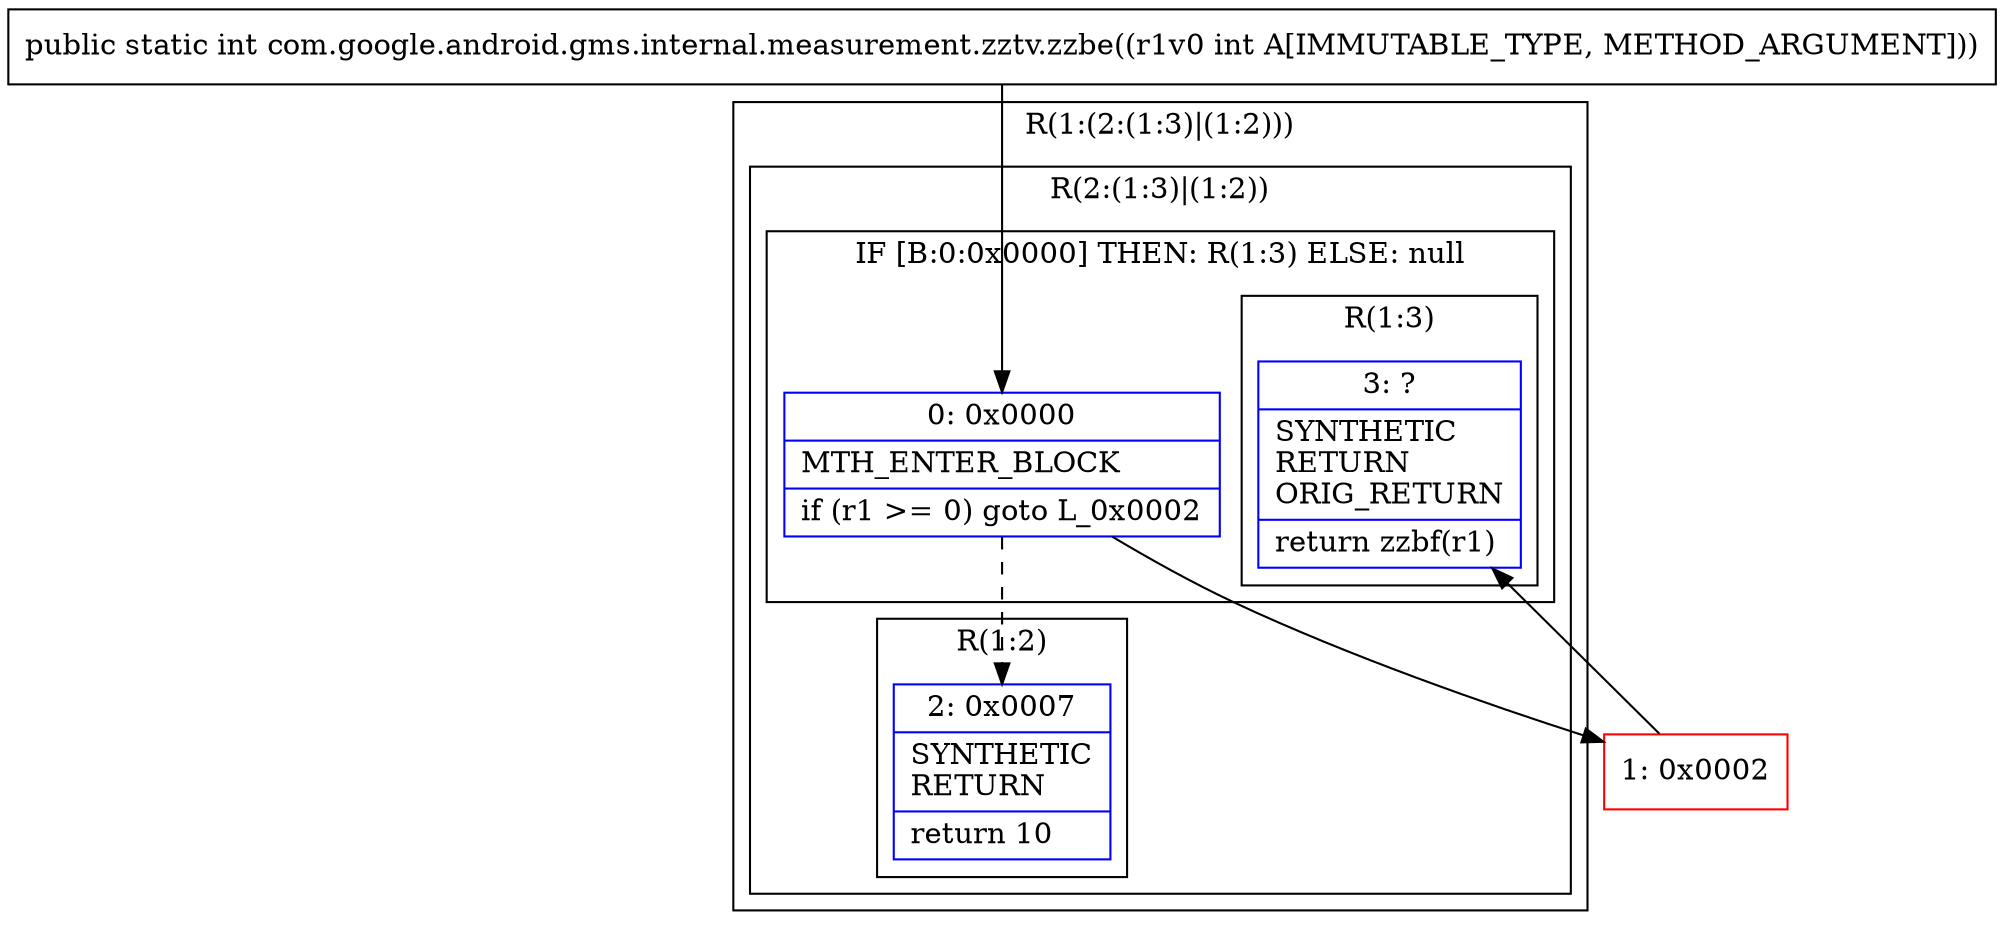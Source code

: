 digraph "CFG forcom.google.android.gms.internal.measurement.zztv.zzbe(I)I" {
subgraph cluster_Region_2043766875 {
label = "R(1:(2:(1:3)|(1:2)))";
node [shape=record,color=blue];
subgraph cluster_Region_931145291 {
label = "R(2:(1:3)|(1:2))";
node [shape=record,color=blue];
subgraph cluster_IfRegion_1728359420 {
label = "IF [B:0:0x0000] THEN: R(1:3) ELSE: null";
node [shape=record,color=blue];
Node_0 [shape=record,label="{0\:\ 0x0000|MTH_ENTER_BLOCK\l|if (r1 \>= 0) goto L_0x0002\l}"];
subgraph cluster_Region_445287278 {
label = "R(1:3)";
node [shape=record,color=blue];
Node_3 [shape=record,label="{3\:\ ?|SYNTHETIC\lRETURN\lORIG_RETURN\l|return zzbf(r1)\l}"];
}
}
subgraph cluster_Region_1760275412 {
label = "R(1:2)";
node [shape=record,color=blue];
Node_2 [shape=record,label="{2\:\ 0x0007|SYNTHETIC\lRETURN\l|return 10\l}"];
}
}
}
Node_1 [shape=record,color=red,label="{1\:\ 0x0002}"];
MethodNode[shape=record,label="{public static int com.google.android.gms.internal.measurement.zztv.zzbe((r1v0 int A[IMMUTABLE_TYPE, METHOD_ARGUMENT])) }"];
MethodNode -> Node_0;
Node_0 -> Node_1;
Node_0 -> Node_2[style=dashed];
Node_1 -> Node_3;
}

